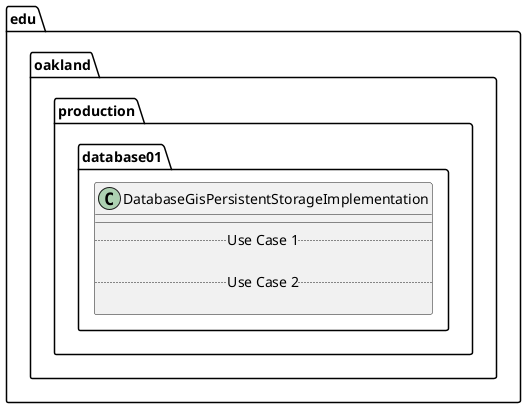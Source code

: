 @startuml DatabaseGisPersistentStorageImplementation

package edu.oakland.production.database01 {
    class DatabaseGisPersistentStorageImplementation {
        __
        .. Use Case 1 ..

        .. Use Case 2 ..

    }
}

@enduml
